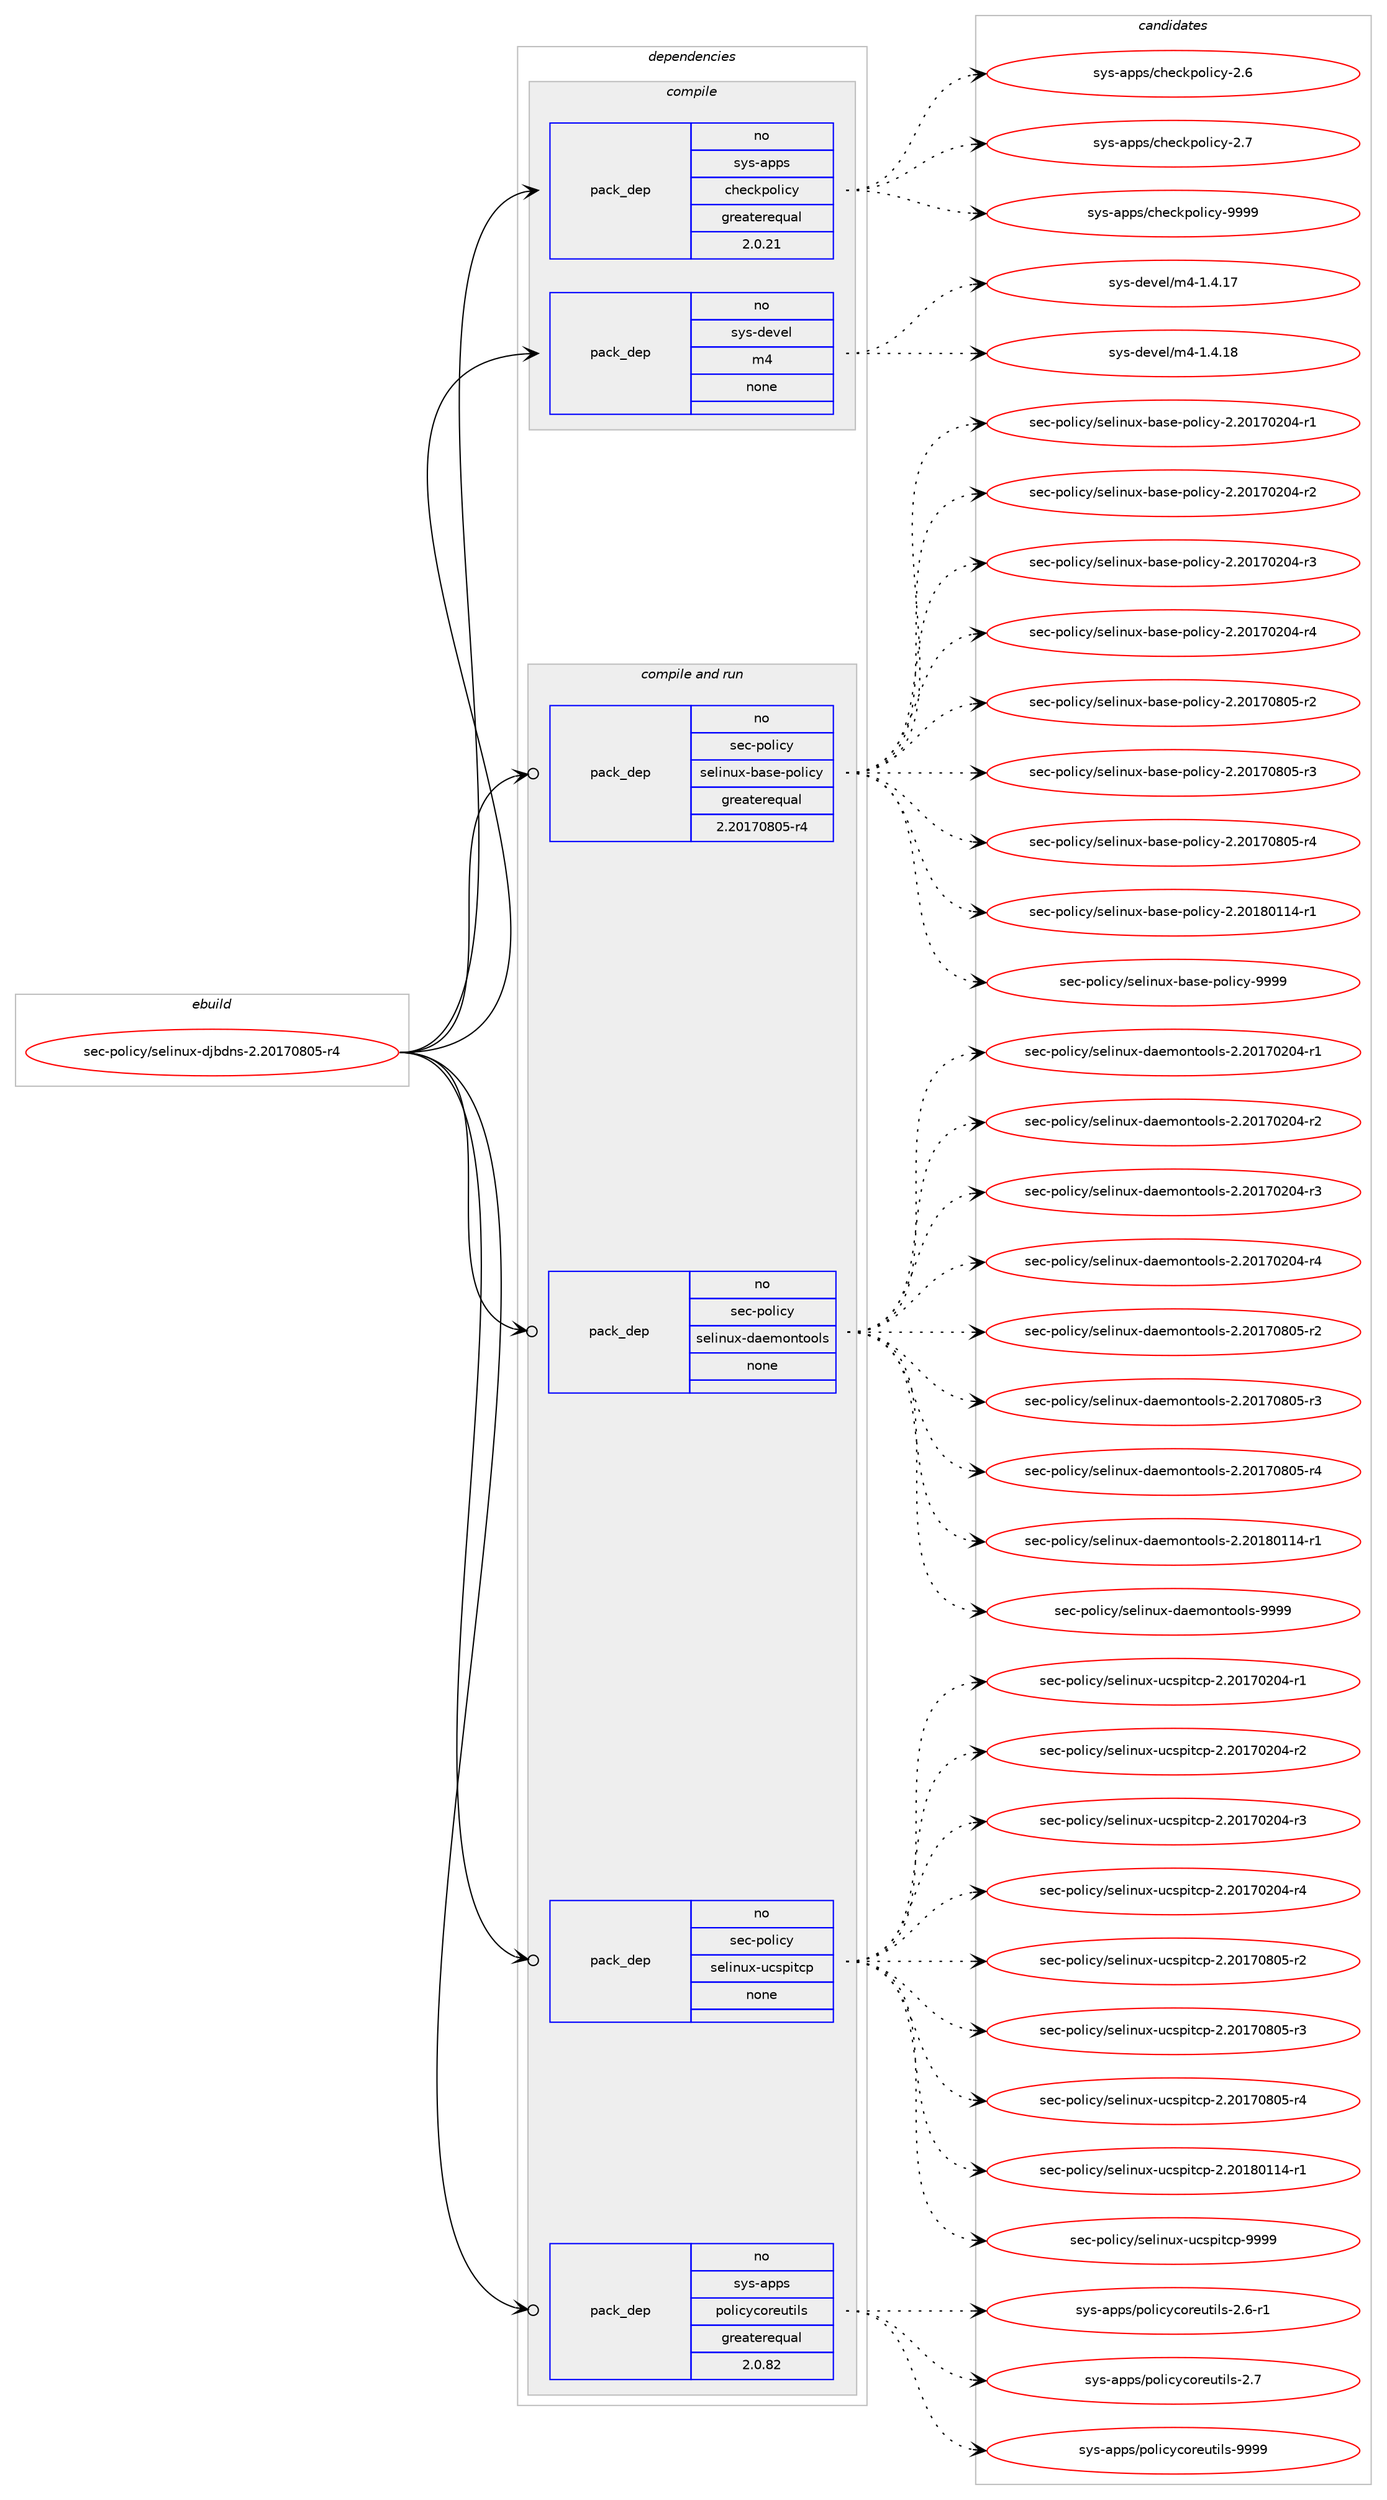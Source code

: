 digraph prolog {

# *************
# Graph options
# *************

newrank=true;
concentrate=true;
compound=true;
graph [rankdir=LR,fontname=Helvetica,fontsize=10,ranksep=1.5];#, ranksep=2.5, nodesep=0.2];
edge  [arrowhead=vee];
node  [fontname=Helvetica,fontsize=10];

# **********
# The ebuild
# **********

subgraph cluster_leftcol {
color=gray;
rank=same;
label=<<i>ebuild</i>>;
id [label="sec-policy/selinux-djbdns-2.20170805-r4", color=red, width=4, href="../sec-policy/selinux-djbdns-2.20170805-r4.svg"];
}

# ****************
# The dependencies
# ****************

subgraph cluster_midcol {
color=gray;
label=<<i>dependencies</i>>;
subgraph cluster_compile {
fillcolor="#eeeeee";
style=filled;
label=<<i>compile</i>>;
subgraph pack1317 {
dependency1693 [label=<<TABLE BORDER="0" CELLBORDER="1" CELLSPACING="0" CELLPADDING="4" WIDTH="220"><TR><TD ROWSPAN="6" CELLPADDING="30">pack_dep</TD></TR><TR><TD WIDTH="110">no</TD></TR><TR><TD>sys-apps</TD></TR><TR><TD>checkpolicy</TD></TR><TR><TD>greaterequal</TD></TR><TR><TD>2.0.21</TD></TR></TABLE>>, shape=none, color=blue];
}
id:e -> dependency1693:w [weight=20,style="solid",arrowhead="vee"];
subgraph pack1318 {
dependency1694 [label=<<TABLE BORDER="0" CELLBORDER="1" CELLSPACING="0" CELLPADDING="4" WIDTH="220"><TR><TD ROWSPAN="6" CELLPADDING="30">pack_dep</TD></TR><TR><TD WIDTH="110">no</TD></TR><TR><TD>sys-devel</TD></TR><TR><TD>m4</TD></TR><TR><TD>none</TD></TR><TR><TD></TD></TR></TABLE>>, shape=none, color=blue];
}
id:e -> dependency1694:w [weight=20,style="solid",arrowhead="vee"];
}
subgraph cluster_compileandrun {
fillcolor="#eeeeee";
style=filled;
label=<<i>compile and run</i>>;
subgraph pack1319 {
dependency1695 [label=<<TABLE BORDER="0" CELLBORDER="1" CELLSPACING="0" CELLPADDING="4" WIDTH="220"><TR><TD ROWSPAN="6" CELLPADDING="30">pack_dep</TD></TR><TR><TD WIDTH="110">no</TD></TR><TR><TD>sec-policy</TD></TR><TR><TD>selinux-base-policy</TD></TR><TR><TD>greaterequal</TD></TR><TR><TD>2.20170805-r4</TD></TR></TABLE>>, shape=none, color=blue];
}
id:e -> dependency1695:w [weight=20,style="solid",arrowhead="odotvee"];
subgraph pack1320 {
dependency1696 [label=<<TABLE BORDER="0" CELLBORDER="1" CELLSPACING="0" CELLPADDING="4" WIDTH="220"><TR><TD ROWSPAN="6" CELLPADDING="30">pack_dep</TD></TR><TR><TD WIDTH="110">no</TD></TR><TR><TD>sec-policy</TD></TR><TR><TD>selinux-daemontools</TD></TR><TR><TD>none</TD></TR><TR><TD></TD></TR></TABLE>>, shape=none, color=blue];
}
id:e -> dependency1696:w [weight=20,style="solid",arrowhead="odotvee"];
subgraph pack1321 {
dependency1697 [label=<<TABLE BORDER="0" CELLBORDER="1" CELLSPACING="0" CELLPADDING="4" WIDTH="220"><TR><TD ROWSPAN="6" CELLPADDING="30">pack_dep</TD></TR><TR><TD WIDTH="110">no</TD></TR><TR><TD>sec-policy</TD></TR><TR><TD>selinux-ucspitcp</TD></TR><TR><TD>none</TD></TR><TR><TD></TD></TR></TABLE>>, shape=none, color=blue];
}
id:e -> dependency1697:w [weight=20,style="solid",arrowhead="odotvee"];
subgraph pack1322 {
dependency1698 [label=<<TABLE BORDER="0" CELLBORDER="1" CELLSPACING="0" CELLPADDING="4" WIDTH="220"><TR><TD ROWSPAN="6" CELLPADDING="30">pack_dep</TD></TR><TR><TD WIDTH="110">no</TD></TR><TR><TD>sys-apps</TD></TR><TR><TD>policycoreutils</TD></TR><TR><TD>greaterequal</TD></TR><TR><TD>2.0.82</TD></TR></TABLE>>, shape=none, color=blue];
}
id:e -> dependency1698:w [weight=20,style="solid",arrowhead="odotvee"];
}
subgraph cluster_run {
fillcolor="#eeeeee";
style=filled;
label=<<i>run</i>>;
}
}

# **************
# The candidates
# **************

subgraph cluster_choices {
rank=same;
color=gray;
label=<<i>candidates</i>>;

subgraph choice1317 {
color=black;
nodesep=1;
choice11512111545971121121154799104101991071121111081059912145504654 [label="sys-apps/checkpolicy-2.6", color=red, width=4,href="../sys-apps/checkpolicy-2.6.svg"];
choice11512111545971121121154799104101991071121111081059912145504655 [label="sys-apps/checkpolicy-2.7", color=red, width=4,href="../sys-apps/checkpolicy-2.7.svg"];
choice1151211154597112112115479910410199107112111108105991214557575757 [label="sys-apps/checkpolicy-9999", color=red, width=4,href="../sys-apps/checkpolicy-9999.svg"];
dependency1693:e -> choice11512111545971121121154799104101991071121111081059912145504654:w [style=dotted,weight="100"];
dependency1693:e -> choice11512111545971121121154799104101991071121111081059912145504655:w [style=dotted,weight="100"];
dependency1693:e -> choice1151211154597112112115479910410199107112111108105991214557575757:w [style=dotted,weight="100"];
}
subgraph choice1318 {
color=black;
nodesep=1;
choice11512111545100101118101108471095245494652464955 [label="sys-devel/m4-1.4.17", color=red, width=4,href="../sys-devel/m4-1.4.17.svg"];
choice11512111545100101118101108471095245494652464956 [label="sys-devel/m4-1.4.18", color=red, width=4,href="../sys-devel/m4-1.4.18.svg"];
dependency1694:e -> choice11512111545100101118101108471095245494652464955:w [style=dotted,weight="100"];
dependency1694:e -> choice11512111545100101118101108471095245494652464956:w [style=dotted,weight="100"];
}
subgraph choice1319 {
color=black;
nodesep=1;
choice11510199451121111081059912147115101108105110117120459897115101451121111081059912145504650484955485048524511449 [label="sec-policy/selinux-base-policy-2.20170204-r1", color=red, width=4,href="../sec-policy/selinux-base-policy-2.20170204-r1.svg"];
choice11510199451121111081059912147115101108105110117120459897115101451121111081059912145504650484955485048524511450 [label="sec-policy/selinux-base-policy-2.20170204-r2", color=red, width=4,href="../sec-policy/selinux-base-policy-2.20170204-r2.svg"];
choice11510199451121111081059912147115101108105110117120459897115101451121111081059912145504650484955485048524511451 [label="sec-policy/selinux-base-policy-2.20170204-r3", color=red, width=4,href="../sec-policy/selinux-base-policy-2.20170204-r3.svg"];
choice11510199451121111081059912147115101108105110117120459897115101451121111081059912145504650484955485048524511452 [label="sec-policy/selinux-base-policy-2.20170204-r4", color=red, width=4,href="../sec-policy/selinux-base-policy-2.20170204-r4.svg"];
choice11510199451121111081059912147115101108105110117120459897115101451121111081059912145504650484955485648534511450 [label="sec-policy/selinux-base-policy-2.20170805-r2", color=red, width=4,href="../sec-policy/selinux-base-policy-2.20170805-r2.svg"];
choice11510199451121111081059912147115101108105110117120459897115101451121111081059912145504650484955485648534511451 [label="sec-policy/selinux-base-policy-2.20170805-r3", color=red, width=4,href="../sec-policy/selinux-base-policy-2.20170805-r3.svg"];
choice11510199451121111081059912147115101108105110117120459897115101451121111081059912145504650484955485648534511452 [label="sec-policy/selinux-base-policy-2.20170805-r4", color=red, width=4,href="../sec-policy/selinux-base-policy-2.20170805-r4.svg"];
choice11510199451121111081059912147115101108105110117120459897115101451121111081059912145504650484956484949524511449 [label="sec-policy/selinux-base-policy-2.20180114-r1", color=red, width=4,href="../sec-policy/selinux-base-policy-2.20180114-r1.svg"];
choice1151019945112111108105991214711510110810511011712045989711510145112111108105991214557575757 [label="sec-policy/selinux-base-policy-9999", color=red, width=4,href="../sec-policy/selinux-base-policy-9999.svg"];
dependency1695:e -> choice11510199451121111081059912147115101108105110117120459897115101451121111081059912145504650484955485048524511449:w [style=dotted,weight="100"];
dependency1695:e -> choice11510199451121111081059912147115101108105110117120459897115101451121111081059912145504650484955485048524511450:w [style=dotted,weight="100"];
dependency1695:e -> choice11510199451121111081059912147115101108105110117120459897115101451121111081059912145504650484955485048524511451:w [style=dotted,weight="100"];
dependency1695:e -> choice11510199451121111081059912147115101108105110117120459897115101451121111081059912145504650484955485048524511452:w [style=dotted,weight="100"];
dependency1695:e -> choice11510199451121111081059912147115101108105110117120459897115101451121111081059912145504650484955485648534511450:w [style=dotted,weight="100"];
dependency1695:e -> choice11510199451121111081059912147115101108105110117120459897115101451121111081059912145504650484955485648534511451:w [style=dotted,weight="100"];
dependency1695:e -> choice11510199451121111081059912147115101108105110117120459897115101451121111081059912145504650484955485648534511452:w [style=dotted,weight="100"];
dependency1695:e -> choice11510199451121111081059912147115101108105110117120459897115101451121111081059912145504650484956484949524511449:w [style=dotted,weight="100"];
dependency1695:e -> choice1151019945112111108105991214711510110810511011712045989711510145112111108105991214557575757:w [style=dotted,weight="100"];
}
subgraph choice1320 {
color=black;
nodesep=1;
choice11510199451121111081059912147115101108105110117120451009710110911111011611111110811545504650484955485048524511449 [label="sec-policy/selinux-daemontools-2.20170204-r1", color=red, width=4,href="../sec-policy/selinux-daemontools-2.20170204-r1.svg"];
choice11510199451121111081059912147115101108105110117120451009710110911111011611111110811545504650484955485048524511450 [label="sec-policy/selinux-daemontools-2.20170204-r2", color=red, width=4,href="../sec-policy/selinux-daemontools-2.20170204-r2.svg"];
choice11510199451121111081059912147115101108105110117120451009710110911111011611111110811545504650484955485048524511451 [label="sec-policy/selinux-daemontools-2.20170204-r3", color=red, width=4,href="../sec-policy/selinux-daemontools-2.20170204-r3.svg"];
choice11510199451121111081059912147115101108105110117120451009710110911111011611111110811545504650484955485048524511452 [label="sec-policy/selinux-daemontools-2.20170204-r4", color=red, width=4,href="../sec-policy/selinux-daemontools-2.20170204-r4.svg"];
choice11510199451121111081059912147115101108105110117120451009710110911111011611111110811545504650484955485648534511450 [label="sec-policy/selinux-daemontools-2.20170805-r2", color=red, width=4,href="../sec-policy/selinux-daemontools-2.20170805-r2.svg"];
choice11510199451121111081059912147115101108105110117120451009710110911111011611111110811545504650484955485648534511451 [label="sec-policy/selinux-daemontools-2.20170805-r3", color=red, width=4,href="../sec-policy/selinux-daemontools-2.20170805-r3.svg"];
choice11510199451121111081059912147115101108105110117120451009710110911111011611111110811545504650484955485648534511452 [label="sec-policy/selinux-daemontools-2.20170805-r4", color=red, width=4,href="../sec-policy/selinux-daemontools-2.20170805-r4.svg"];
choice11510199451121111081059912147115101108105110117120451009710110911111011611111110811545504650484956484949524511449 [label="sec-policy/selinux-daemontools-2.20180114-r1", color=red, width=4,href="../sec-policy/selinux-daemontools-2.20180114-r1.svg"];
choice1151019945112111108105991214711510110810511011712045100971011091111101161111111081154557575757 [label="sec-policy/selinux-daemontools-9999", color=red, width=4,href="../sec-policy/selinux-daemontools-9999.svg"];
dependency1696:e -> choice11510199451121111081059912147115101108105110117120451009710110911111011611111110811545504650484955485048524511449:w [style=dotted,weight="100"];
dependency1696:e -> choice11510199451121111081059912147115101108105110117120451009710110911111011611111110811545504650484955485048524511450:w [style=dotted,weight="100"];
dependency1696:e -> choice11510199451121111081059912147115101108105110117120451009710110911111011611111110811545504650484955485048524511451:w [style=dotted,weight="100"];
dependency1696:e -> choice11510199451121111081059912147115101108105110117120451009710110911111011611111110811545504650484955485048524511452:w [style=dotted,weight="100"];
dependency1696:e -> choice11510199451121111081059912147115101108105110117120451009710110911111011611111110811545504650484955485648534511450:w [style=dotted,weight="100"];
dependency1696:e -> choice11510199451121111081059912147115101108105110117120451009710110911111011611111110811545504650484955485648534511451:w [style=dotted,weight="100"];
dependency1696:e -> choice11510199451121111081059912147115101108105110117120451009710110911111011611111110811545504650484955485648534511452:w [style=dotted,weight="100"];
dependency1696:e -> choice11510199451121111081059912147115101108105110117120451009710110911111011611111110811545504650484956484949524511449:w [style=dotted,weight="100"];
dependency1696:e -> choice1151019945112111108105991214711510110810511011712045100971011091111101161111111081154557575757:w [style=dotted,weight="100"];
}
subgraph choice1321 {
color=black;
nodesep=1;
choice1151019945112111108105991214711510110810511011712045117991151121051169911245504650484955485048524511449 [label="sec-policy/selinux-ucspitcp-2.20170204-r1", color=red, width=4,href="../sec-policy/selinux-ucspitcp-2.20170204-r1.svg"];
choice1151019945112111108105991214711510110810511011712045117991151121051169911245504650484955485048524511450 [label="sec-policy/selinux-ucspitcp-2.20170204-r2", color=red, width=4,href="../sec-policy/selinux-ucspitcp-2.20170204-r2.svg"];
choice1151019945112111108105991214711510110810511011712045117991151121051169911245504650484955485048524511451 [label="sec-policy/selinux-ucspitcp-2.20170204-r3", color=red, width=4,href="../sec-policy/selinux-ucspitcp-2.20170204-r3.svg"];
choice1151019945112111108105991214711510110810511011712045117991151121051169911245504650484955485048524511452 [label="sec-policy/selinux-ucspitcp-2.20170204-r4", color=red, width=4,href="../sec-policy/selinux-ucspitcp-2.20170204-r4.svg"];
choice1151019945112111108105991214711510110810511011712045117991151121051169911245504650484955485648534511450 [label="sec-policy/selinux-ucspitcp-2.20170805-r2", color=red, width=4,href="../sec-policy/selinux-ucspitcp-2.20170805-r2.svg"];
choice1151019945112111108105991214711510110810511011712045117991151121051169911245504650484955485648534511451 [label="sec-policy/selinux-ucspitcp-2.20170805-r3", color=red, width=4,href="../sec-policy/selinux-ucspitcp-2.20170805-r3.svg"];
choice1151019945112111108105991214711510110810511011712045117991151121051169911245504650484955485648534511452 [label="sec-policy/selinux-ucspitcp-2.20170805-r4", color=red, width=4,href="../sec-policy/selinux-ucspitcp-2.20170805-r4.svg"];
choice1151019945112111108105991214711510110810511011712045117991151121051169911245504650484956484949524511449 [label="sec-policy/selinux-ucspitcp-2.20180114-r1", color=red, width=4,href="../sec-policy/selinux-ucspitcp-2.20180114-r1.svg"];
choice115101994511211110810599121471151011081051101171204511799115112105116991124557575757 [label="sec-policy/selinux-ucspitcp-9999", color=red, width=4,href="../sec-policy/selinux-ucspitcp-9999.svg"];
dependency1697:e -> choice1151019945112111108105991214711510110810511011712045117991151121051169911245504650484955485048524511449:w [style=dotted,weight="100"];
dependency1697:e -> choice1151019945112111108105991214711510110810511011712045117991151121051169911245504650484955485048524511450:w [style=dotted,weight="100"];
dependency1697:e -> choice1151019945112111108105991214711510110810511011712045117991151121051169911245504650484955485048524511451:w [style=dotted,weight="100"];
dependency1697:e -> choice1151019945112111108105991214711510110810511011712045117991151121051169911245504650484955485048524511452:w [style=dotted,weight="100"];
dependency1697:e -> choice1151019945112111108105991214711510110810511011712045117991151121051169911245504650484955485648534511450:w [style=dotted,weight="100"];
dependency1697:e -> choice1151019945112111108105991214711510110810511011712045117991151121051169911245504650484955485648534511451:w [style=dotted,weight="100"];
dependency1697:e -> choice1151019945112111108105991214711510110810511011712045117991151121051169911245504650484955485648534511452:w [style=dotted,weight="100"];
dependency1697:e -> choice1151019945112111108105991214711510110810511011712045117991151121051169911245504650484956484949524511449:w [style=dotted,weight="100"];
dependency1697:e -> choice115101994511211110810599121471151011081051101171204511799115112105116991124557575757:w [style=dotted,weight="100"];
}
subgraph choice1322 {
color=black;
nodesep=1;
choice1151211154597112112115471121111081059912199111114101117116105108115455046544511449 [label="sys-apps/policycoreutils-2.6-r1", color=red, width=4,href="../sys-apps/policycoreutils-2.6-r1.svg"];
choice115121115459711211211547112111108105991219911111410111711610510811545504655 [label="sys-apps/policycoreutils-2.7", color=red, width=4,href="../sys-apps/policycoreutils-2.7.svg"];
choice11512111545971121121154711211110810599121991111141011171161051081154557575757 [label="sys-apps/policycoreutils-9999", color=red, width=4,href="../sys-apps/policycoreutils-9999.svg"];
dependency1698:e -> choice1151211154597112112115471121111081059912199111114101117116105108115455046544511449:w [style=dotted,weight="100"];
dependency1698:e -> choice115121115459711211211547112111108105991219911111410111711610510811545504655:w [style=dotted,weight="100"];
dependency1698:e -> choice11512111545971121121154711211110810599121991111141011171161051081154557575757:w [style=dotted,weight="100"];
}
}

}
